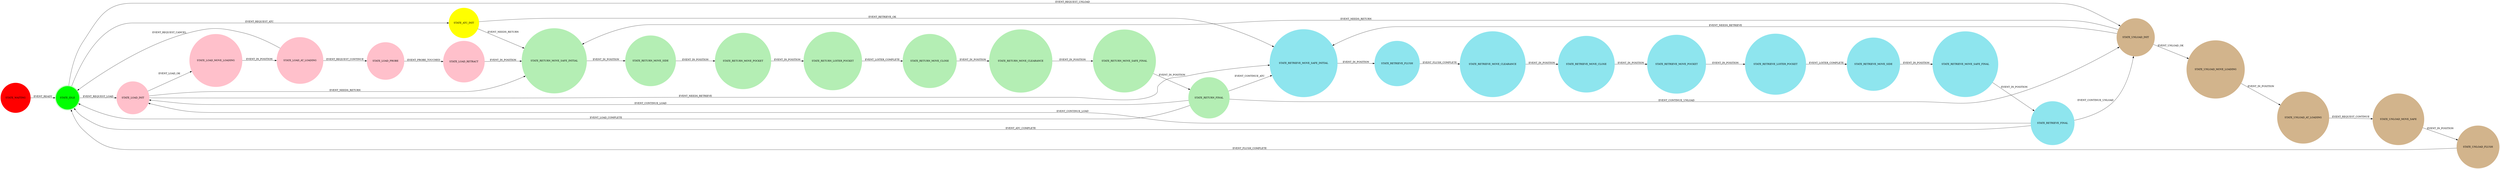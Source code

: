 digraph atc {
    rankdir = LR
	node [ shape = doublecircle, style = filled ]; STATE_IDLE;
	node [ shape = circle, style = filled ];

    // States
    STATE_WAITING [ color = red ]
    STATE_IDLE [ color = green ]

    STATE_LOAD_INIT [ color = pink ]
    STATE_LOAD_MOVE_LOADING [ color = pink ]
    STATE_LOAD_AT_LOADING [ color = pink ]
    STATE_LOAD_PROBE [ color = pink ]
    STATE_LOAD_RETRACT [ color = pink ]

    STATE_UNLOAD_INIT [ color = tan ]
    STATE_UNLOAD_MOVE_LOADING [ color = tan ]
    STATE_UNLOAD_AT_LOADING [ color = tan ]
    STATE_UNLOAD_MOVE_SAFE [ color = tan ]
    STATE_UNLOAD_FLUSH [ color = tan ]

    STATE_ATC_INIT [ color = yellow ]

    STATE_RETURN_MOVE_SAFE_INITIAL [ color = darkseagreen2 ]
    STATE_RETURN_MOVE_SIDE [ color = darkseagreen2 ]
    STATE_RETURN_MOVE_POCKET [ color = darkseagreen2 ]
    STATE_RETURN_LOITER_POCKET [ color = darkseagreen2 ]
    STATE_RETURN_MOVE_CLOSE [ color = darkseagreen2 ]
    STATE_RETURN_MOVE_CLEARANCE [ color = darkseagreen2 ]
    STATE_RETURN_MOVE_SAFE_FINAL [ color = darkseagreen2 ]
    STATE_RETURN_FINAL [ color = darkseagreen2 ]

    STATE_RETRIEVE_MOVE_SAFE_INITIAL [ color = cadetblue2 ]
    STATE_RETRIEVE_FLUSH [ color = cadetblue2 ]
    STATE_RETRIEVE_MOVE_CLEARANCE [ color = cadetblue2 ]
    STATE_RETRIEVE_MOVE_CLOSE [ color = cadetblue2 ]
    STATE_RETRIEVE_MOVE_POCKET [ color = cadetblue2 ]
    STATE_RETRIEVE_LOITER_POCKET [ color = cadetblue2 ]
    STATE_RETRIEVE_MOVE_SIDE [ color = cadetblue2 ]
    STATE_RETRIEVE_MOVE_SAFE_FINAL [ color = cadetblue2 ]
    STATE_RETRIEVE_FINAL [ color = cadetblue2 ]

	// Transitions

    STATE_WAITING -> STATE_IDLE [ label = "EVENT_READY" ]

    STATE_IDLE -> STATE_LOAD_INIT [ label = "EVENT_REQUEST_LOAD" ]
    STATE_LOAD_INIT -> STATE_RETURN_MOVE_SAFE_INITIAL [ label = "EVENT_NEEDS_RETURN" ]
    STATE_LOAD_INIT -> STATE_RETRIEVE_MOVE_SAFE_INITIAL [ label = "EVENT_NEEDS_RETRIEVE" ]
    STATE_LOAD_INIT -> STATE_LOAD_MOVE_LOADING [ label = "EVENT_LOAD_OK" ]
    STATE_LOAD_MOVE_LOADING -> STATE_LOAD_AT_LOADING [ label = "EVENT_IN_POSITION" ]
    STATE_LOAD_AT_LOADING -> STATE_LOAD_PROBE [ label = "EVENT_REQUEST_CONTINUE" ]
    STATE_LOAD_AT_LOADING -> STATE_IDLE [ label = "EVENT_REQUEST_CANCEL" ]
    STATE_LOAD_PROBE -> STATE_LOAD_RETRACT [ label = "EVENT_PROBE_TOUCHED" ]
    STATE_LOAD_RETRACT -> STATE_RETURN_MOVE_SAFE_INITIAL [ label = "EVENT_IN_POSITION" ]

    STATE_IDLE -> STATE_UNLOAD_INIT [ label = "EVENT_REQUEST_UNLOAD" ]
    STATE_UNLOAD_INIT -> STATE_RETURN_MOVE_SAFE_INITIAL [ label = "EVENT_NEEDS_RETURN" ]
    STATE_UNLOAD_INIT -> STATE_RETRIEVE_MOVE_SAFE_INITIAL [ label = "EVENT_NEEDS_RETRIEVE" ]
    STATE_UNLOAD_INIT -> STATE_UNLOAD_MOVE_LOADING [ label = "EVENT_UNLOAD_OK" ]
    STATE_UNLOAD_MOVE_LOADING -> STATE_UNLOAD_AT_LOADING [ label = "EVENT_IN_POSITION" ]
    STATE_UNLOAD_AT_LOADING -> STATE_UNLOAD_MOVE_SAFE [ label = "EVENT_REQUEST_CONTINUE" ]
    STATE_UNLOAD_MOVE_SAFE -> STATE_UNLOAD_FLUSH [ label = "EVENT_IN_POSITION" ]
    STATE_UNLOAD_FLUSH -> STATE_IDLE [ label = "EVENT_FLUSH_COMPLETE" ]

    STATE_IDLE -> STATE_ATC_INIT [ label = "EVENT_REQUEST_ATC" ]

    STATE_ATC_INIT -> STATE_RETURN_MOVE_SAFE_INITIAL [ label = "EVENT_NEEDS_RETURN" ]
    STATE_RETURN_MOVE_SAFE_INITIAL -> STATE_RETURN_MOVE_SIDE [ label = "EVENT_IN_POSITION" ]
    STATE_RETURN_MOVE_SIDE -> STATE_RETURN_MOVE_POCKET [ label = "EVENT_IN_POSITION" ]
    STATE_RETURN_MOVE_POCKET -> STATE_RETURN_LOITER_POCKET [ label = "EVENT_IN_POSITION" ]
    STATE_RETURN_LOITER_POCKET -> STATE_RETURN_MOVE_CLOSE [ label = "EVENT_LOITER_COMPLETE" ]
    STATE_RETURN_MOVE_CLOSE -> STATE_RETURN_MOVE_CLEARANCE [ label = "EVENT_IN_POSITION" ]
    STATE_RETURN_MOVE_CLEARANCE -> STATE_RETURN_MOVE_SAFE_FINAL [ label = "EVENT_IN_POSITION" ]
    STATE_RETURN_MOVE_SAFE_FINAL -> STATE_RETURN_FINAL [ label = "EVENT_IN_POSITION" ]
    STATE_RETURN_FINAL -> STATE_RETRIEVE_MOVE_SAFE_INITIAL [ label = "EVENT_CONTINUE_ATC" ]
    STATE_RETURN_FINAL -> STATE_IDLE [ label="EVENT_LOAD_COMPLETE" ]
    STATE_RETURN_FINAL -> STATE_UNLOAD_INIT [ label="EVENT_CONTINUE_UNLOAD" ]
    STATE_RETURN_FINAL -> STATE_LOAD_INIT [ label="EVENT_CONTINUE_LOAD" ]

    STATE_ATC_INIT -> STATE_RETRIEVE_MOVE_SAFE_INITIAL [ label = "EVENT_RETRIEVE_OK" ]
    STATE_RETRIEVE_MOVE_SAFE_INITIAL -> STATE_RETRIEVE_FLUSH [ label = "EVENT_IN_POSITION" ]
    STATE_RETRIEVE_FLUSH -> STATE_RETRIEVE_MOVE_CLEARANCE [ label = "EVENT_FLUSH_COMPLETE" ]
    STATE_RETRIEVE_MOVE_CLEARANCE -> STATE_RETRIEVE_MOVE_CLOSE [ label = "EVENT_IN_POSITION" ]
    STATE_RETRIEVE_MOVE_CLOSE -> STATE_RETRIEVE_MOVE_POCKET [ label = "EVENT_IN_POSITION" ]
    STATE_RETRIEVE_MOVE_POCKET -> STATE_RETRIEVE_LOITER_POCKET [ label = "EVENT_IN_POSITION" ]
    STATE_RETRIEVE_LOITER_POCKET -> STATE_RETRIEVE_MOVE_SIDE [ label = "EVENT_LOITER_COMPLETE" ]
    STATE_RETRIEVE_MOVE_SIDE -> STATE_RETRIEVE_MOVE_SAFE_FINAL [ label = "EVENT_IN_POSITION" ]
    STATE_RETRIEVE_MOVE_SAFE_FINAL -> STATE_RETRIEVE_FINAL [ label = "EVENT_IN_POSITION" ]
    STATE_RETRIEVE_FINAL -> STATE_IDLE [ label = "EVENT_ATC_COMPLETE" ]
    STATE_RETRIEVE_FINAL -> STATE_UNLOAD_INIT [ label="EVENT_CONTINUE_UNLOAD" ]
    STATE_RETRIEVE_FINAL -> STATE_LOAD_INIT [ label="EVENT_CONTINUE_LOAD" ]
}
